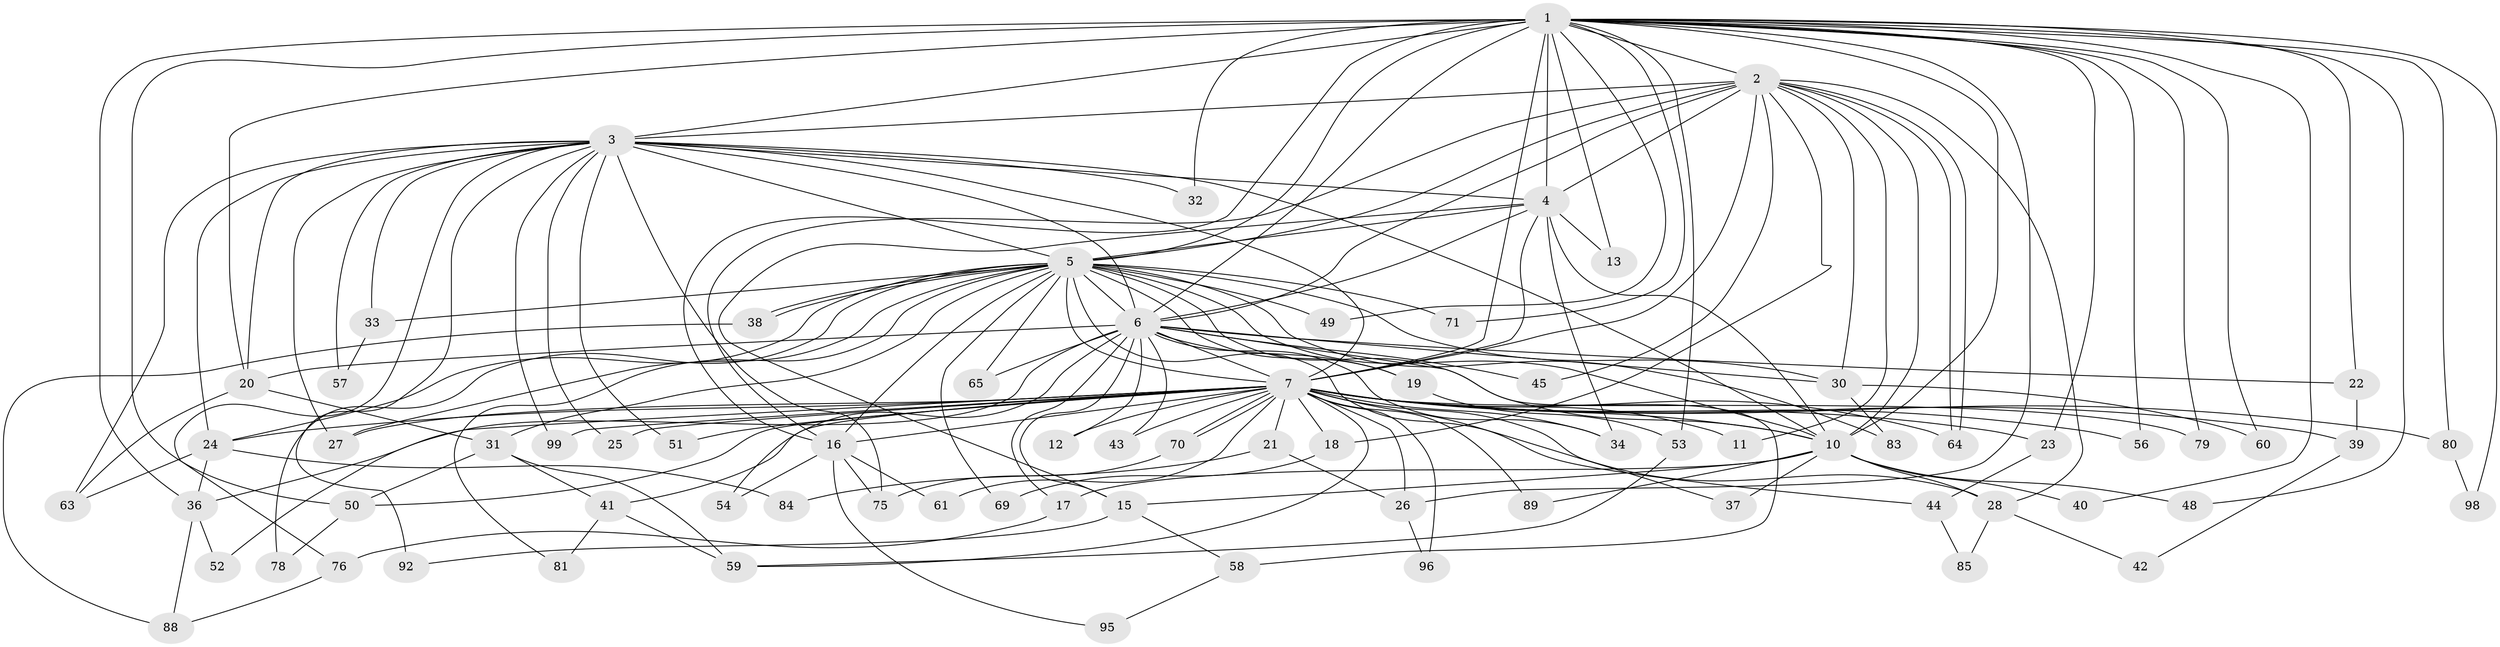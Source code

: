 // original degree distribution, {15: 0.01, 17: 0.02, 22: 0.01, 13: 0.01, 25: 0.01, 24: 0.02, 27: 0.01, 23: 0.01, 2: 0.51, 4: 0.07, 6: 0.03, 3: 0.25, 5: 0.04}
// Generated by graph-tools (version 1.1) at 2025/11/02/21/25 10:11:07]
// undirected, 75 vertices, 179 edges
graph export_dot {
graph [start="1"]
  node [color=gray90,style=filled];
  1 [super="+8"];
  2 [super="+86"];
  3 [super="+73"];
  4 [super="+72"];
  5 [super="+29"];
  6 [super="+77"];
  7 [super="+9"];
  10 [super="+14"];
  11;
  12;
  13;
  15 [super="+47"];
  16 [super="+35"];
  17;
  18;
  19;
  20 [super="+93"];
  21;
  22;
  23;
  24 [super="+68"];
  25;
  26 [super="+46"];
  27 [super="+87"];
  28 [super="+82"];
  30 [super="+74"];
  31 [super="+90"];
  32;
  33;
  34 [super="+67"];
  36 [super="+62"];
  37;
  38;
  39;
  40;
  41;
  42;
  43;
  44;
  45;
  48;
  49;
  50 [super="+55"];
  51;
  52;
  53 [super="+97"];
  54;
  56;
  57;
  58 [super="+94"];
  59;
  60;
  61;
  63;
  64 [super="+66"];
  65;
  69;
  70;
  71;
  75 [super="+91"];
  76;
  78;
  79;
  80;
  81;
  83;
  84;
  85;
  88 [super="+100"];
  89;
  92;
  95;
  96;
  98;
  99;
  1 -- 2 [weight=2];
  1 -- 3 [weight=2];
  1 -- 4 [weight=2];
  1 -- 5 [weight=3];
  1 -- 6 [weight=2];
  1 -- 7 [weight=4];
  1 -- 10 [weight=2];
  1 -- 20;
  1 -- 22;
  1 -- 53;
  1 -- 60;
  1 -- 98;
  1 -- 71;
  1 -- 13;
  1 -- 79;
  1 -- 16;
  1 -- 80;
  1 -- 23;
  1 -- 32;
  1 -- 36;
  1 -- 40;
  1 -- 48;
  1 -- 49;
  1 -- 56;
  1 -- 26;
  1 -- 50;
  2 -- 3;
  2 -- 4;
  2 -- 5;
  2 -- 6;
  2 -- 7 [weight=2];
  2 -- 10;
  2 -- 11;
  2 -- 18;
  2 -- 45;
  2 -- 64;
  2 -- 64;
  2 -- 16;
  2 -- 30;
  2 -- 28;
  3 -- 4;
  3 -- 5;
  3 -- 6;
  3 -- 7 [weight=2];
  3 -- 10;
  3 -- 24;
  3 -- 25;
  3 -- 27;
  3 -- 32;
  3 -- 33;
  3 -- 51;
  3 -- 57;
  3 -- 63;
  3 -- 75;
  3 -- 76;
  3 -- 92;
  3 -- 99;
  3 -- 20;
  4 -- 5;
  4 -- 6;
  4 -- 7 [weight=3];
  4 -- 10;
  4 -- 13;
  4 -- 15;
  4 -- 34;
  5 -- 6;
  5 -- 7 [weight=2];
  5 -- 10;
  5 -- 16;
  5 -- 19;
  5 -- 24;
  5 -- 27;
  5 -- 30;
  5 -- 31;
  5 -- 33;
  5 -- 37;
  5 -- 38;
  5 -- 38;
  5 -- 49;
  5 -- 58 [weight=2];
  5 -- 65;
  5 -- 69;
  5 -- 81;
  5 -- 83;
  5 -- 71;
  5 -- 78;
  6 -- 7 [weight=3];
  6 -- 10 [weight=2];
  6 -- 12;
  6 -- 17;
  6 -- 19;
  6 -- 20;
  6 -- 22;
  6 -- 30;
  6 -- 43;
  6 -- 45;
  6 -- 52;
  6 -- 54;
  6 -- 65;
  6 -- 15;
  6 -- 34;
  7 -- 10 [weight=2];
  7 -- 12;
  7 -- 23;
  7 -- 25;
  7 -- 28;
  7 -- 34;
  7 -- 39;
  7 -- 41;
  7 -- 50;
  7 -- 51;
  7 -- 56;
  7 -- 70;
  7 -- 70;
  7 -- 79;
  7 -- 89;
  7 -- 11;
  7 -- 80;
  7 -- 18;
  7 -- 21;
  7 -- 26;
  7 -- 96;
  7 -- 99;
  7 -- 43;
  7 -- 44;
  7 -- 59;
  7 -- 61;
  7 -- 16;
  7 -- 36;
  7 -- 24;
  7 -- 27;
  7 -- 64;
  10 -- 15;
  10 -- 17;
  10 -- 28;
  10 -- 37;
  10 -- 40;
  10 -- 48;
  10 -- 89;
  15 -- 58;
  15 -- 92;
  16 -- 54;
  16 -- 61;
  16 -- 75;
  16 -- 95;
  17 -- 76;
  18 -- 69;
  19 -- 53;
  20 -- 31;
  20 -- 63;
  21 -- 26;
  21 -- 84;
  22 -- 39;
  23 -- 44;
  24 -- 36;
  24 -- 63;
  24 -- 84;
  26 -- 96;
  28 -- 42;
  28 -- 85;
  30 -- 60;
  30 -- 83;
  31 -- 41;
  31 -- 50;
  31 -- 59;
  33 -- 57;
  36 -- 52;
  36 -- 88;
  38 -- 88;
  39 -- 42;
  41 -- 59;
  41 -- 81;
  44 -- 85;
  50 -- 78;
  53 -- 59;
  58 -- 95;
  70 -- 75;
  76 -- 88;
  80 -- 98;
}
